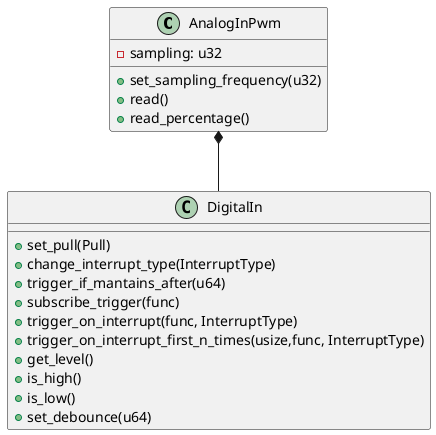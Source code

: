 @startuml analog_in_pwm
class AnalogInPwm {
    -sampling: u32
    +set_sampling_frequency(u32)
    +read()
    +read_percentage()
}

class DigitalIn{
    + set_pull(Pull)
    + change_interrupt_type(InterruptType)
    + trigger_if_mantains_after(u64)
    + subscribe_trigger(func)
    + trigger_on_interrupt(func, InterruptType)
    + trigger_on_interrupt_first_n_times(usize,func, InterruptType)
    + get_level()
    + is_high()
    + is_low()
    + set_debounce(u64)
}

AnalogInPwm *-- DigitalIn
@enduml